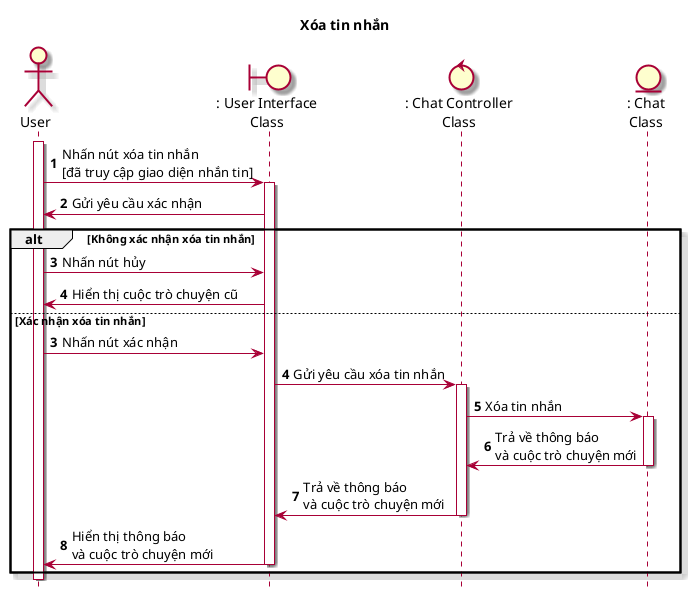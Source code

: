 @startuml SeqXoaTinNhan

skin rose
hide footbox
title Xóa tin nhắn

actor User as user
boundary ": User Interface\nClass" as userInterface
control ": Chat Controller\nClass" as chatController
entity ": Chat\nClass" as chat

autonumber
user++
user -> userInterface++: Nhấn nút xóa tin nhắn\n[đã truy cập giao diện nhắn tin]
userInterface -> user: Gửi yêu cầu xác nhận
alt Không xác nhận xóa tin nhắn
    user -> userInterface: Nhấn nút hủy
    userInterface -> user: Hiển thị cuộc trò chuyện cũ
else Xác nhận xóa tin nhắn
    autonumber 3
    user -> userInterface: Nhấn nút xác nhận
    userInterface -> chatController++: Gửi yêu cầu xóa tin nhắn
    chatController -> chat++: Xóa tin nhắn
    chat -> chatController--: Trả về thông báo\nvà cuộc trò chuyện mới
    chatController -> userInterface--: Trả về thông báo\nvà cuộc trò chuyện mới
    userInterface -> user--: Hiển thị thông báo\nvà cuộc trò chuyện mới
end
user--

@enduml